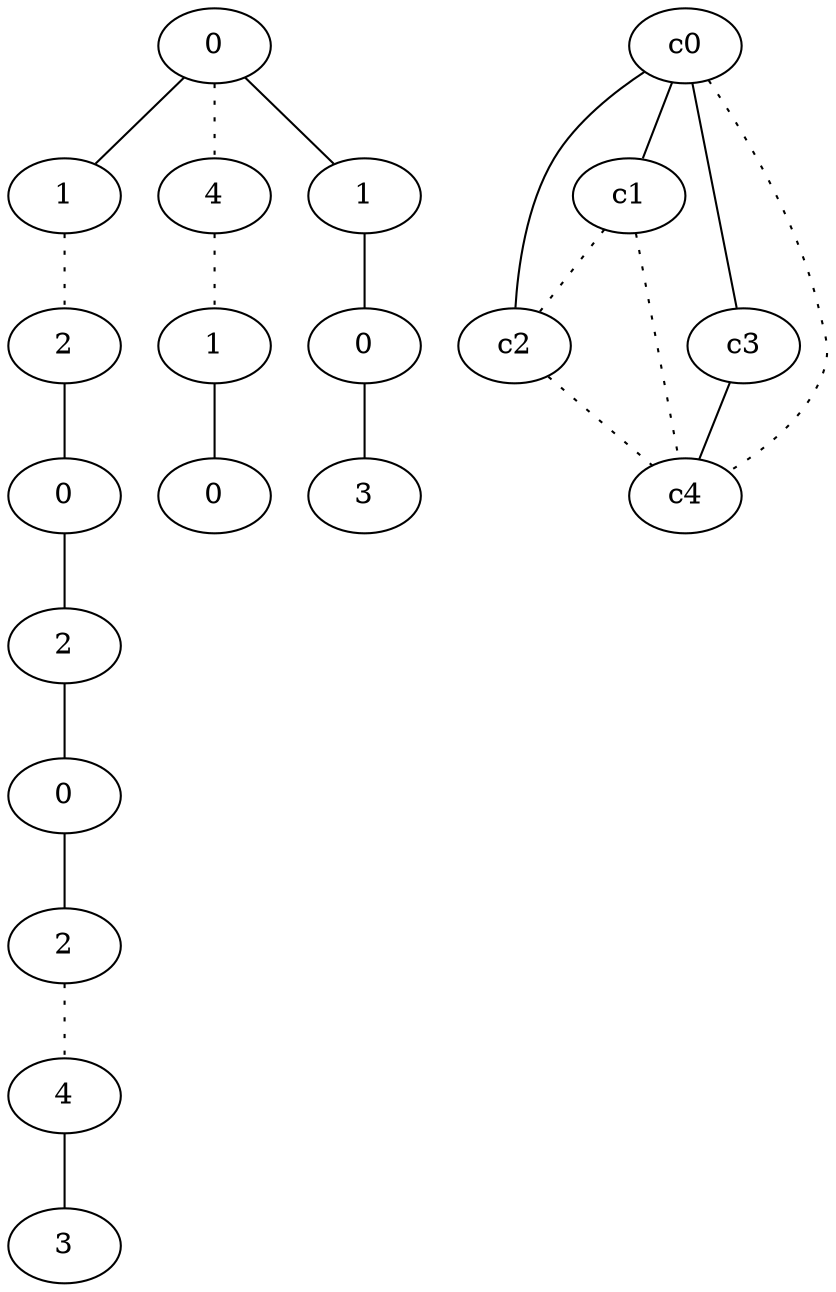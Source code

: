 graph {
a0[label=0];
a1[label=1];
a2[label=2];
a3[label=0];
a4[label=2];
a5[label=0];
a6[label=2];
a7[label=4];
a8[label=3];
a9[label=4];
a10[label=1];
a11[label=0];
a12[label=1];
a13[label=0];
a14[label=3];
a0 -- a1;
a0 -- a9 [style=dotted];
a0 -- a12;
a1 -- a2 [style=dotted];
a2 -- a3;
a3 -- a4;
a4 -- a5;
a5 -- a6;
a6 -- a7 [style=dotted];
a7 -- a8;
a9 -- a10 [style=dotted];
a10 -- a11;
a12 -- a13;
a13 -- a14;
c0 -- c1;
c0 -- c2;
c0 -- c3;
c0 -- c4 [style=dotted];
c1 -- c2 [style=dotted];
c1 -- c4 [style=dotted];
c2 -- c4 [style=dotted];
c3 -- c4;
}
